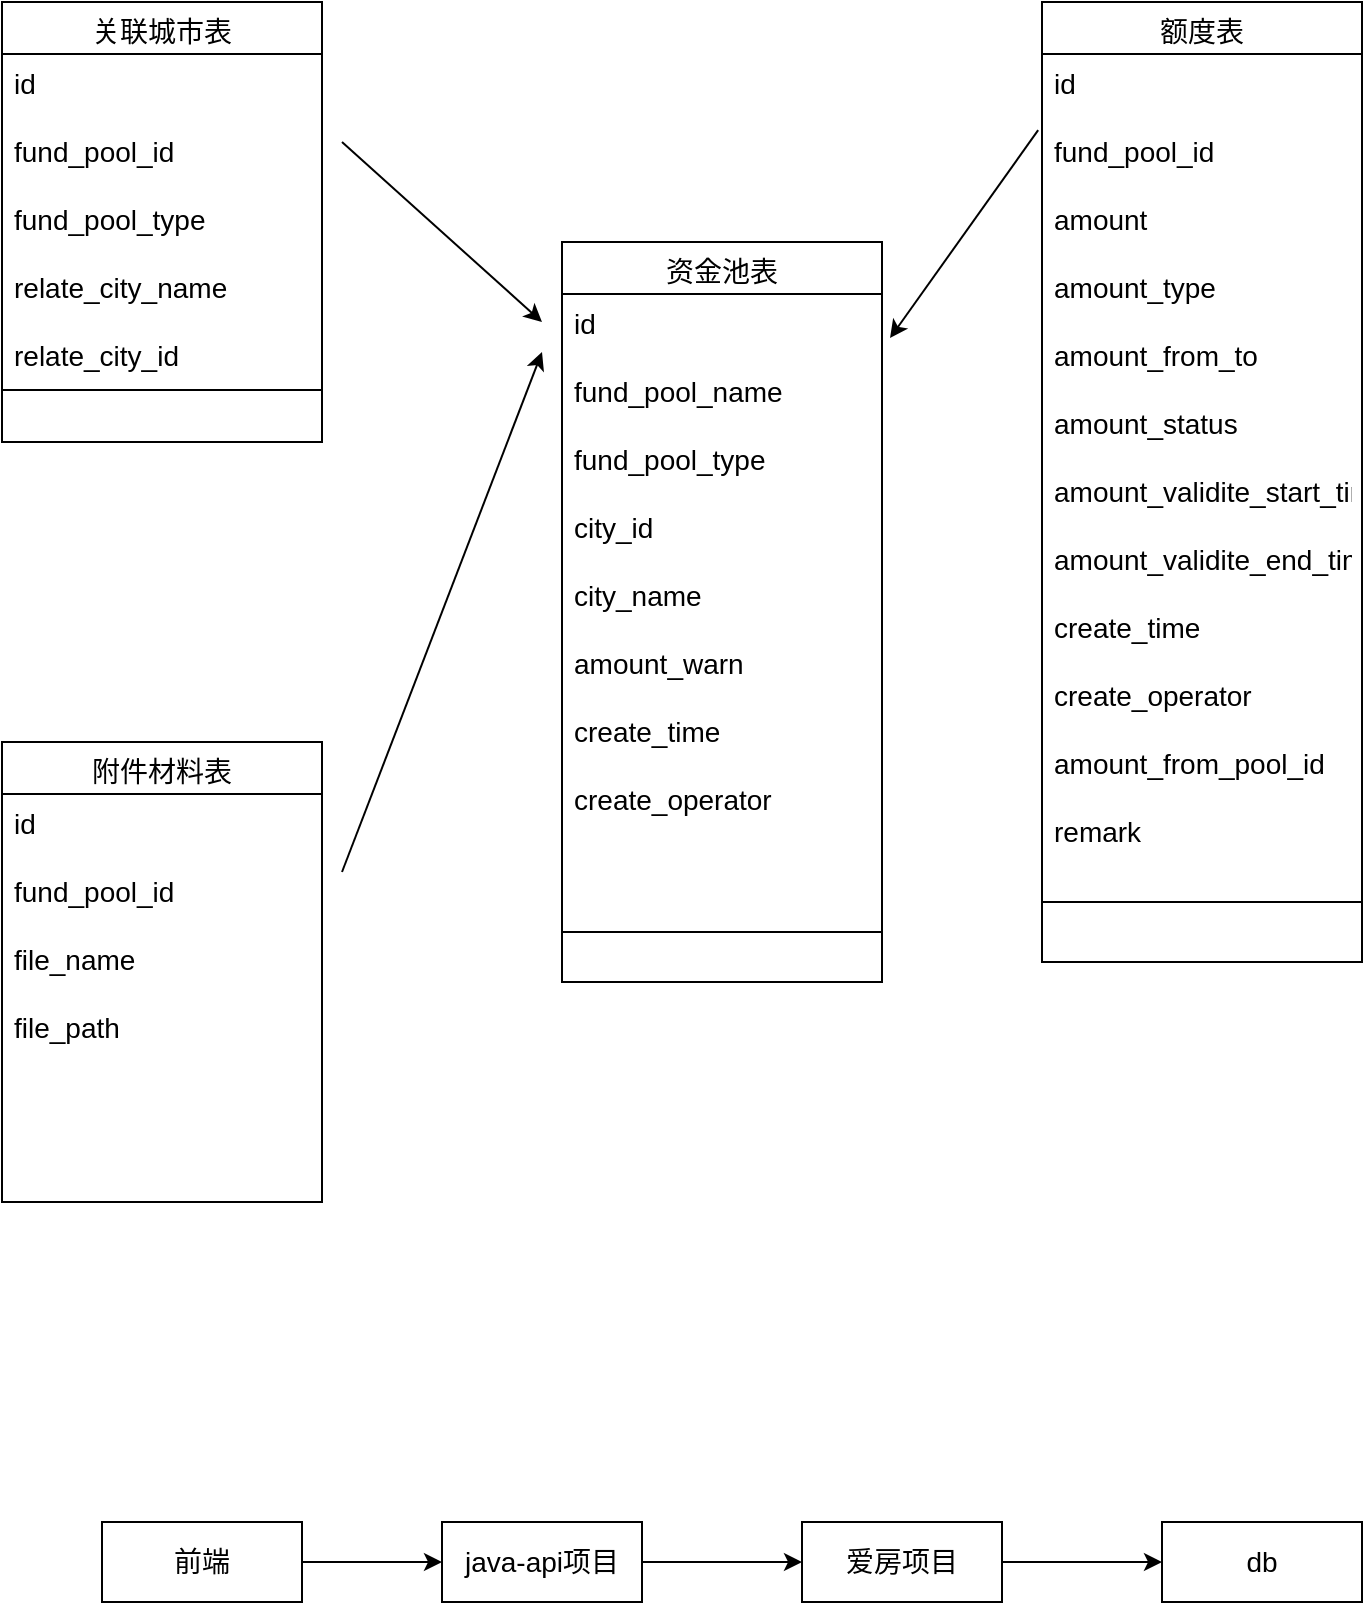 <mxfile version="14.9.0" type="github">
  <diagram id="C5RBs43oDa-KdzZeNtuy" name="Page-1">
    <mxGraphModel dx="1068" dy="472" grid="1" gridSize="10" guides="1" tooltips="1" connect="1" arrows="1" fold="1" page="1" pageScale="1" pageWidth="827" pageHeight="1169" math="0" shadow="0">
      <root>
        <mxCell id="WIyWlLk6GJQsqaUBKTNV-0" />
        <mxCell id="WIyWlLk6GJQsqaUBKTNV-1" parent="WIyWlLk6GJQsqaUBKTNV-0" />
        <mxCell id="zkfFHV4jXpPFQw0GAbJ--0" value="资金池表" style="swimlane;fontStyle=0;align=center;verticalAlign=top;childLayout=stackLayout;horizontal=1;startSize=26;horizontalStack=0;resizeParent=1;resizeLast=0;collapsible=1;marginBottom=0;rounded=0;shadow=0;strokeWidth=1;fontSize=14;" parent="WIyWlLk6GJQsqaUBKTNV-1" vertex="1">
          <mxGeometry x="360" y="240" width="160" height="370" as="geometry">
            <mxRectangle x="320" y="20" width="160" height="26" as="alternateBounds" />
          </mxGeometry>
        </mxCell>
        <mxCell id="zkfFHV4jXpPFQw0GAbJ--1" value="id&#xa;&#xa;fund_pool_name&#xa;&#xa;fund_pool_type&#xa;&#xa;city_id&#xa;&#xa;city_name&#xa;&#xa;amount_warn&#xa;&#xa;create_time&#xa;&#xa;create_operator&#xa;&#xa;&#xa;" style="text;align=left;verticalAlign=top;spacingLeft=4;spacingRight=4;overflow=hidden;rotatable=0;points=[[0,0.5],[1,0.5]];portConstraint=eastwest;fontSize=14;" parent="zkfFHV4jXpPFQw0GAbJ--0" vertex="1">
          <mxGeometry y="26" width="160" height="294" as="geometry" />
        </mxCell>
        <mxCell id="zkfFHV4jXpPFQw0GAbJ--4" value="" style="line;html=1;strokeWidth=1;align=left;verticalAlign=middle;spacingTop=-1;spacingLeft=3;spacingRight=3;rotatable=0;labelPosition=right;points=[];portConstraint=eastwest;" parent="zkfFHV4jXpPFQw0GAbJ--0" vertex="1">
          <mxGeometry y="320" width="160" height="50" as="geometry" />
        </mxCell>
        <mxCell id="zkfFHV4jXpPFQw0GAbJ--6" value="额度表" style="swimlane;fontStyle=0;align=center;verticalAlign=top;childLayout=stackLayout;horizontal=1;startSize=26;horizontalStack=0;resizeParent=1;resizeLast=0;collapsible=1;marginBottom=0;rounded=0;shadow=0;strokeWidth=1;fontSize=14;" parent="WIyWlLk6GJQsqaUBKTNV-1" vertex="1">
          <mxGeometry x="600" y="120" width="160" height="480" as="geometry">
            <mxRectangle x="130" y="380" width="160" height="26" as="alternateBounds" />
          </mxGeometry>
        </mxCell>
        <mxCell id="zkfFHV4jXpPFQw0GAbJ--7" value="id&#xa;&#xa;fund_pool_id&#xa;&#xa;amount&#xa;&#xa;amount_type&#xa;&#xa;amount_from_to&#xa;&#xa;amount_status&#xa;&#xa;amount_validite_start_time&#xa;&#xa;amount_validite_end_time&#xa;&#xa;create_time&#xa;&#xa;create_operator&#xa;&#xa;amount_from_pool_id&#xa;&#xa;remark" style="text;align=left;verticalAlign=top;spacingLeft=4;spacingRight=4;overflow=hidden;rotatable=0;points=[[0,0.5],[1,0.5]];portConstraint=eastwest;fontSize=14;" parent="zkfFHV4jXpPFQw0GAbJ--6" vertex="1">
          <mxGeometry y="26" width="160" height="414" as="geometry" />
        </mxCell>
        <mxCell id="zkfFHV4jXpPFQw0GAbJ--9" value="" style="line;html=1;strokeWidth=1;align=left;verticalAlign=middle;spacingTop=-1;spacingLeft=3;spacingRight=3;rotatable=0;labelPosition=right;points=[];portConstraint=eastwest;" parent="zkfFHV4jXpPFQw0GAbJ--6" vertex="1">
          <mxGeometry y="440" width="160" height="20" as="geometry" />
        </mxCell>
        <mxCell id="zkfFHV4jXpPFQw0GAbJ--13" value="附件材料表" style="swimlane;fontStyle=0;align=center;verticalAlign=top;childLayout=stackLayout;horizontal=1;startSize=26;horizontalStack=0;resizeParent=1;resizeLast=0;collapsible=1;marginBottom=0;rounded=0;shadow=0;strokeWidth=1;fontSize=14;" parent="WIyWlLk6GJQsqaUBKTNV-1" vertex="1">
          <mxGeometry x="80" y="490" width="160" height="230" as="geometry">
            <mxRectangle x="340" y="380" width="170" height="26" as="alternateBounds" />
          </mxGeometry>
        </mxCell>
        <mxCell id="zkfFHV4jXpPFQw0GAbJ--14" value="id&#xa;&#xa;fund_pool_id&#xa;&#xa;file_name&#xa;&#xa;file_path" style="text;align=left;verticalAlign=top;spacingLeft=4;spacingRight=4;overflow=hidden;rotatable=0;points=[[0,0.5],[1,0.5]];portConstraint=eastwest;fontSize=14;" parent="zkfFHV4jXpPFQw0GAbJ--13" vertex="1">
          <mxGeometry y="26" width="160" height="154" as="geometry" />
        </mxCell>
        <mxCell id="zkfFHV4jXpPFQw0GAbJ--17" value="关联城市表" style="swimlane;fontStyle=0;align=center;verticalAlign=top;childLayout=stackLayout;horizontal=1;startSize=26;horizontalStack=0;resizeParent=1;resizeLast=0;collapsible=1;marginBottom=0;rounded=0;shadow=0;strokeWidth=1;fontSize=14;" parent="WIyWlLk6GJQsqaUBKTNV-1" vertex="1">
          <mxGeometry x="80" y="120" width="160" height="220" as="geometry">
            <mxRectangle x="550" y="140" width="160" height="26" as="alternateBounds" />
          </mxGeometry>
        </mxCell>
        <mxCell id="zkfFHV4jXpPFQw0GAbJ--18" value="id&#xa;&#xa;fund_pool_id&#xa;&#xa;fund_pool_type&#xa;&#xa;relate_city_name&#xa;&#xa;relate_city_id&#xa;&#xa;" style="text;align=left;verticalAlign=top;spacingLeft=4;spacingRight=4;overflow=hidden;rotatable=0;points=[[0,0.5],[1,0.5]];portConstraint=eastwest;fontSize=14;" parent="zkfFHV4jXpPFQw0GAbJ--17" vertex="1">
          <mxGeometry y="26" width="160" height="164" as="geometry" />
        </mxCell>
        <mxCell id="zkfFHV4jXpPFQw0GAbJ--23" value="" style="line;html=1;strokeWidth=1;align=left;verticalAlign=middle;spacingTop=-1;spacingLeft=3;spacingRight=3;rotatable=0;labelPosition=right;points=[];portConstraint=eastwest;" parent="zkfFHV4jXpPFQw0GAbJ--17" vertex="1">
          <mxGeometry y="190" width="160" height="8" as="geometry" />
        </mxCell>
        <mxCell id="vvADcVhbYOZX0qtrwVW1-18" value="" style="endArrow=classic;html=1;" edge="1" parent="WIyWlLk6GJQsqaUBKTNV-1">
          <mxGeometry width="50" height="50" relative="1" as="geometry">
            <mxPoint x="250" y="190" as="sourcePoint" />
            <mxPoint x="350" y="280" as="targetPoint" />
          </mxGeometry>
        </mxCell>
        <mxCell id="vvADcVhbYOZX0qtrwVW1-19" value="" style="endArrow=classic;html=1;entryX=1.025;entryY=0.075;entryDx=0;entryDy=0;entryPerimeter=0;exitX=-0.012;exitY=0.092;exitDx=0;exitDy=0;exitPerimeter=0;" edge="1" parent="WIyWlLk6GJQsqaUBKTNV-1" source="zkfFHV4jXpPFQw0GAbJ--7" target="zkfFHV4jXpPFQw0GAbJ--1">
          <mxGeometry width="50" height="50" relative="1" as="geometry">
            <mxPoint x="590" y="310" as="sourcePoint" />
            <mxPoint x="660" y="600" as="targetPoint" />
          </mxGeometry>
        </mxCell>
        <mxCell id="vvADcVhbYOZX0qtrwVW1-20" value="" style="endArrow=classic;html=1;" edge="1" parent="WIyWlLk6GJQsqaUBKTNV-1">
          <mxGeometry width="50" height="50" relative="1" as="geometry">
            <mxPoint x="250" y="555" as="sourcePoint" />
            <mxPoint x="350" y="295" as="targetPoint" />
          </mxGeometry>
        </mxCell>
        <mxCell id="vvADcVhbYOZX0qtrwVW1-28" style="edgeStyle=orthogonalEdgeStyle;rounded=0;orthogonalLoop=1;jettySize=auto;html=1;exitX=1;exitY=0.5;exitDx=0;exitDy=0;entryX=0;entryY=0.5;entryDx=0;entryDy=0;" edge="1" parent="WIyWlLk6GJQsqaUBKTNV-1" source="vvADcVhbYOZX0qtrwVW1-23" target="vvADcVhbYOZX0qtrwVW1-24">
          <mxGeometry relative="1" as="geometry" />
        </mxCell>
        <mxCell id="vvADcVhbYOZX0qtrwVW1-23" value="前端" style="rounded=0;whiteSpace=wrap;html=1;shadow=0;fontSize=14;" vertex="1" parent="WIyWlLk6GJQsqaUBKTNV-1">
          <mxGeometry x="130" y="880" width="100" height="40" as="geometry" />
        </mxCell>
        <mxCell id="vvADcVhbYOZX0qtrwVW1-29" value="" style="edgeStyle=orthogonalEdgeStyle;rounded=0;orthogonalLoop=1;jettySize=auto;html=1;" edge="1" parent="WIyWlLk6GJQsqaUBKTNV-1" source="vvADcVhbYOZX0qtrwVW1-24" target="vvADcVhbYOZX0qtrwVW1-26">
          <mxGeometry relative="1" as="geometry" />
        </mxCell>
        <mxCell id="vvADcVhbYOZX0qtrwVW1-24" value="java-api项目" style="rounded=0;whiteSpace=wrap;html=1;shadow=0;fontSize=14;" vertex="1" parent="WIyWlLk6GJQsqaUBKTNV-1">
          <mxGeometry x="300" y="880" width="100" height="40" as="geometry" />
        </mxCell>
        <mxCell id="vvADcVhbYOZX0qtrwVW1-25" style="edgeStyle=orthogonalEdgeStyle;rounded=0;orthogonalLoop=1;jettySize=auto;html=1;exitX=0.5;exitY=1;exitDx=0;exitDy=0;" edge="1" parent="WIyWlLk6GJQsqaUBKTNV-1" source="vvADcVhbYOZX0qtrwVW1-24" target="vvADcVhbYOZX0qtrwVW1-24">
          <mxGeometry relative="1" as="geometry" />
        </mxCell>
        <mxCell id="vvADcVhbYOZX0qtrwVW1-30" value="" style="edgeStyle=orthogonalEdgeStyle;rounded=0;orthogonalLoop=1;jettySize=auto;html=1;" edge="1" parent="WIyWlLk6GJQsqaUBKTNV-1" source="vvADcVhbYOZX0qtrwVW1-26" target="vvADcVhbYOZX0qtrwVW1-27">
          <mxGeometry relative="1" as="geometry" />
        </mxCell>
        <mxCell id="vvADcVhbYOZX0qtrwVW1-26" value="爱房项目" style="rounded=0;whiteSpace=wrap;html=1;shadow=0;fontSize=14;" vertex="1" parent="WIyWlLk6GJQsqaUBKTNV-1">
          <mxGeometry x="480" y="880" width="100" height="40" as="geometry" />
        </mxCell>
        <mxCell id="vvADcVhbYOZX0qtrwVW1-27" value="db" style="rounded=0;whiteSpace=wrap;html=1;shadow=0;fontSize=14;" vertex="1" parent="WIyWlLk6GJQsqaUBKTNV-1">
          <mxGeometry x="660" y="880" width="100" height="40" as="geometry" />
        </mxCell>
      </root>
    </mxGraphModel>
  </diagram>
</mxfile>
